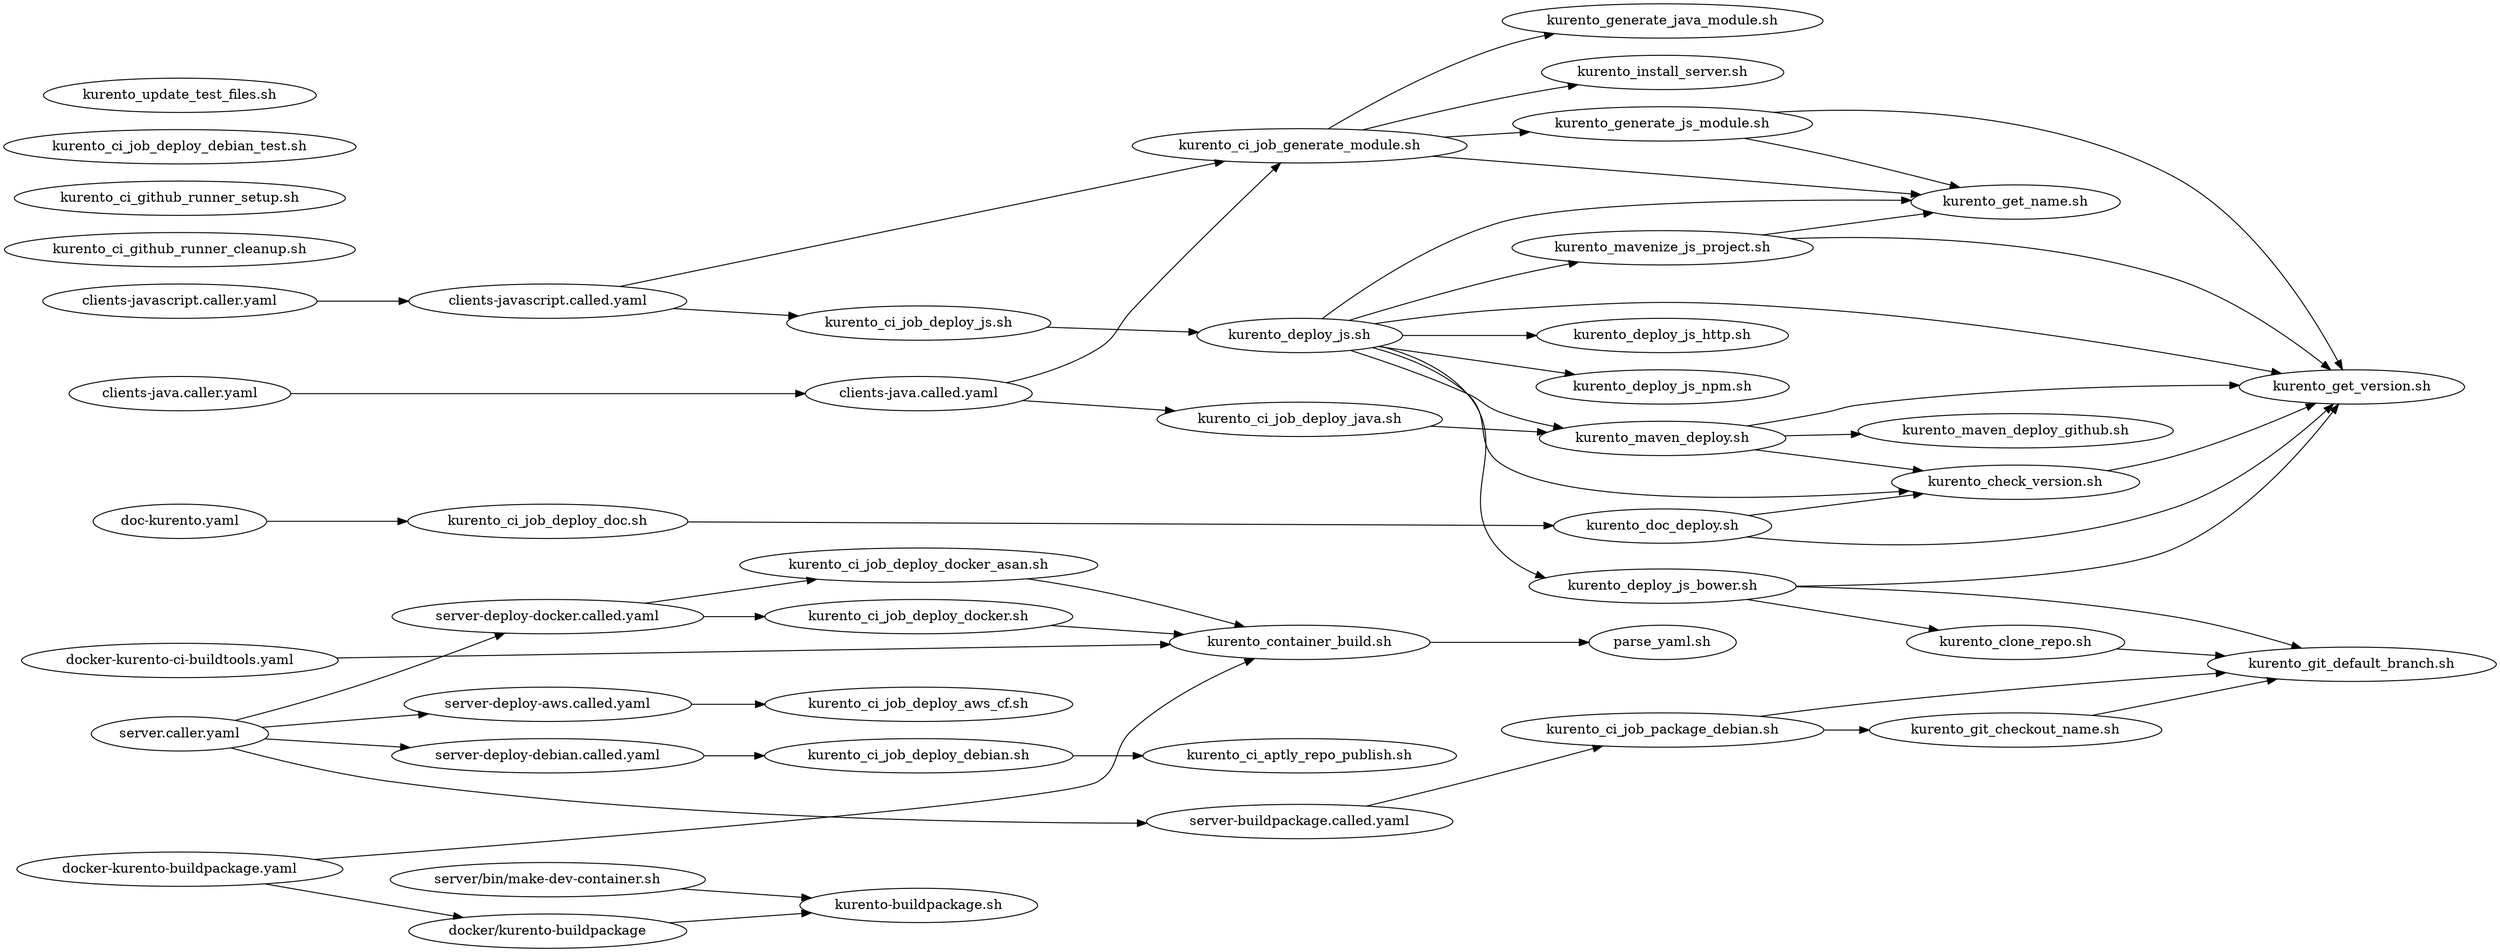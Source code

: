 digraph scripts {
  //bgcolor = "transparent";
  fontname = "Bitstream Vera Sans";
  fontsize = 8;
  rankdir = "LR";


  // GitHub Actions CI workflows
  // ===========================

  // Standalone definitions.
  // Used so these can be applied the same root rank and appear at the same level.
  {
    rank = "same";

    "clients-java.caller.yaml";
    "clients-javascript.caller.yaml";
    "doc-kurento.yaml";
    "docker-kurento-buildpackage.yaml";
    "docker-kurento-ci-buildtools.yaml";
    "server.caller.yaml";
  }

  // Root parent jobs.
  "clients-java.caller.yaml" -> {
    "clients-java.called.yaml"
  };
  "clients-javascript.caller.yaml" -> {
    "clients-javascript.called.yaml"
  };
  "doc-kurento.yaml" -> {
    "kurento_ci_job_deploy_doc.sh"
  };
  "docker-kurento-buildpackage.yaml" -> {
    "kurento_container_build.sh"
    "docker/kurento-buildpackage"
  };
  "docker-kurento-ci-buildtools.yaml" -> {
    "kurento_container_build.sh"
  };
  "server.caller.yaml" -> {
    "server-buildpackage.called.yaml"
    "server-deploy-aws.called.yaml"
    "server-deploy-debian.called.yaml"
    "server-deploy-docker.called.yaml"
  };

  // Child jobs ("reusable workflows")
  "clients-java.called.yaml" -> {
    "kurento_ci_job_deploy_java.sh"
    "kurento_ci_job_generate_module.sh"
  };
  "clients-javascript.called.yaml" -> {
    "kurento_ci_job_deploy_js.sh"
    "kurento_ci_job_generate_module.sh"
  };
  "server-buildpackage.called.yaml" -> {
    "kurento_ci_job_package_debian.sh"
  };
  "server-deploy-aws.called.yaml" -> {
    "kurento_ci_job_deploy_aws_cf.sh"
  };
  "server-deploy-debian.called.yaml" -> {
    "kurento_ci_job_deploy_debian.sh"
  };
  "server-deploy-docker.called.yaml" -> {
    "kurento_ci_job_deploy_docker.sh"
    "kurento_ci_job_deploy_docker_asan.sh"
  };


  // GitHub Actions CI job scripts
  // =============================

  "kurento_ci_aptly_repo_publish.sh";
  "kurento_ci_github_runner_cleanup.sh";
  "kurento_ci_github_runner_setup.sh";
  "kurento_ci_job_deploy_aws_cf.sh";
  "kurento_ci_job_deploy_debian_test.sh";
  "kurento_ci_job_deploy_debian.sh" -> {
    "kurento_ci_aptly_repo_publish.sh"
  };
  "kurento_ci_job_deploy_doc.sh" -> {
    "kurento_doc_deploy.sh"
  };
  "kurento_ci_job_deploy_docker.sh" -> {
    "kurento_container_build.sh"
  };
  "kurento_ci_job_deploy_docker_asan.sh" -> {
    "kurento_container_build.sh"
  };
  "kurento_ci_job_deploy_java.sh" -> {
    "kurento_maven_deploy.sh"
  };
  "kurento_ci_job_deploy_js.sh" -> {
    "kurento_deploy_js.sh"
  };
  "kurento_ci_job_generate_module.sh" -> {
    "kurento_generate_java_module.sh"
    "kurento_generate_js_module.sh"
    "kurento_get_name.sh"
    "kurento_install_server.sh"
  };
  "kurento_ci_job_package_debian.sh" -> {
    "kurento_git_checkout_name.sh"
    "kurento_git_default_branch.sh"
  };


  // Miscellaneous origins
  // =====================

  "docker/kurento-buildpackage" -> {
    "kurento-buildpackage.sh"
  };

  "server/bin/make-dev-container.sh" -> {
    "kurento-buildpackage.sh"
  };


  // Concrete CI operations
  // ======================

  "kurento_container_build.sh" -> {
    "parse_yaml.sh"
  };
  "kurento_deploy_js.sh" -> {
    "kurento_check_version.sh"
    "kurento_deploy_js_bower.sh"
    "kurento_deploy_js_http.sh"
    "kurento_deploy_js_npm.sh"
    "kurento_get_name.sh"
    "kurento_get_version.sh"
    "kurento_maven_deploy.sh"
    "kurento_mavenize_js_project.sh"
  };
  "kurento_deploy_js_bower.sh" -> {
    "kurento_clone_repo.sh"
    "kurento_get_version.sh"
    "kurento_git_default_branch.sh"
  };
  "kurento_deploy_js_http.sh";
  "kurento_deploy_js_npm.sh";
  "kurento_doc_deploy.sh" -> {
    "kurento_check_version.sh"
    "kurento_get_version.sh"
  };
  "kurento_generate_java_module.sh";
  "kurento_generate_js_module.sh" -> {
    "kurento_get_name.sh"
    "kurento_get_version.sh"
  };
  "kurento_maven_deploy.sh" -> {
    "kurento_check_version.sh"
    "kurento_get_version.sh"
    "kurento_maven_deploy_github.sh"
  };
  "kurento_maven_deploy_github.sh";
  "kurento_mavenize_js_project.sh" -> {
    "kurento_get_name.sh"
    "kurento_get_version.sh"
  };
  "kurento-buildpackage.sh";


  // Utilities
  // =========

  "kurento_check_version.sh" -> {
    "kurento_get_version.sh"
  };
  "kurento_clone_repo.sh" -> {
    "kurento_git_default_branch.sh"
  };
  "kurento_get_name.sh";
  "kurento_get_version.sh";
  "kurento_git_checkout_name.sh" -> {
    "kurento_git_default_branch.sh"
  };
  "kurento_git_default_branch.sh";
  "kurento_install_server.sh";
  "kurento_update_test_files.sh";
  "parse_yaml.sh";
}
